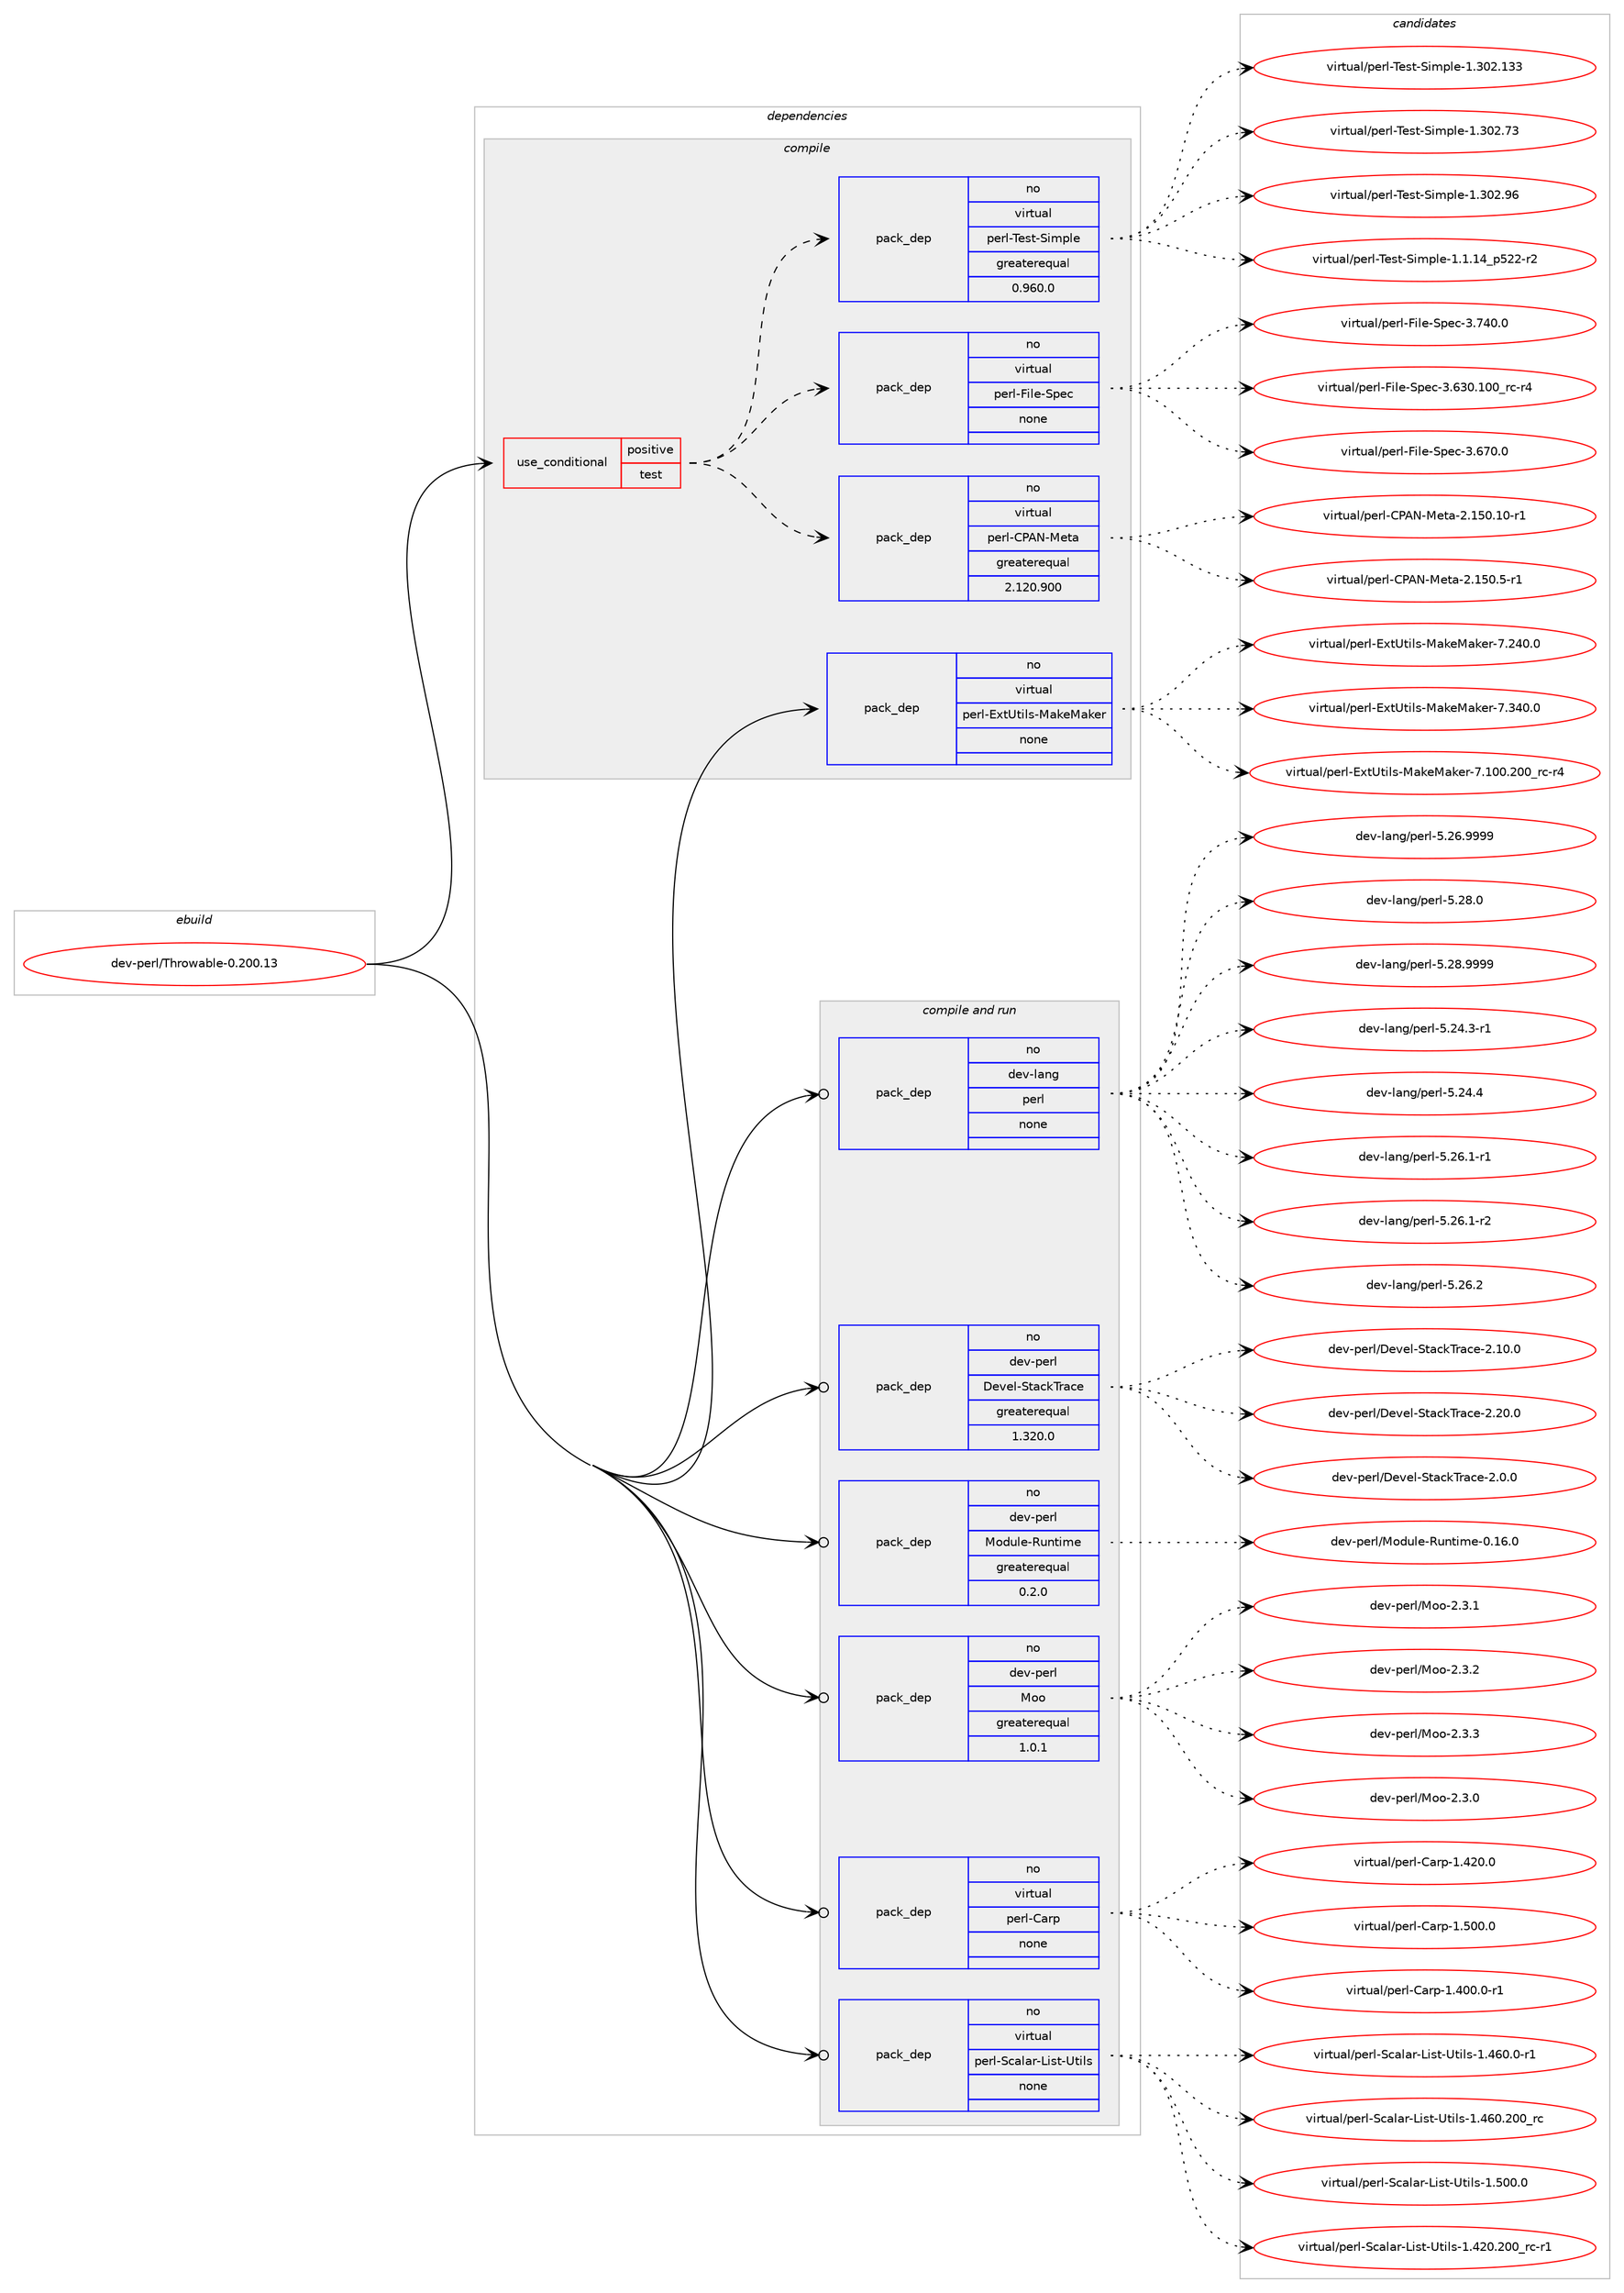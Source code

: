 digraph prolog {

# *************
# Graph options
# *************

newrank=true;
concentrate=true;
compound=true;
graph [rankdir=LR,fontname=Helvetica,fontsize=10,ranksep=1.5];#, ranksep=2.5, nodesep=0.2];
edge  [arrowhead=vee];
node  [fontname=Helvetica,fontsize=10];

# **********
# The ebuild
# **********

subgraph cluster_leftcol {
color=gray;
rank=same;
label=<<i>ebuild</i>>;
id [label="dev-perl/Throwable-0.200.13", color=red, width=4, href="../dev-perl/Throwable-0.200.13.svg"];
}

# ****************
# The dependencies
# ****************

subgraph cluster_midcol {
color=gray;
label=<<i>dependencies</i>>;
subgraph cluster_compile {
fillcolor="#eeeeee";
style=filled;
label=<<i>compile</i>>;
subgraph cond368994 {
dependency1390236 [label=<<TABLE BORDER="0" CELLBORDER="1" CELLSPACING="0" CELLPADDING="4"><TR><TD ROWSPAN="3" CELLPADDING="10">use_conditional</TD></TR><TR><TD>positive</TD></TR><TR><TD>test</TD></TR></TABLE>>, shape=none, color=red];
subgraph pack998178 {
dependency1390237 [label=<<TABLE BORDER="0" CELLBORDER="1" CELLSPACING="0" CELLPADDING="4" WIDTH="220"><TR><TD ROWSPAN="6" CELLPADDING="30">pack_dep</TD></TR><TR><TD WIDTH="110">no</TD></TR><TR><TD>virtual</TD></TR><TR><TD>perl-CPAN-Meta</TD></TR><TR><TD>greaterequal</TD></TR><TR><TD>2.120.900</TD></TR></TABLE>>, shape=none, color=blue];
}
dependency1390236:e -> dependency1390237:w [weight=20,style="dashed",arrowhead="vee"];
subgraph pack998179 {
dependency1390238 [label=<<TABLE BORDER="0" CELLBORDER="1" CELLSPACING="0" CELLPADDING="4" WIDTH="220"><TR><TD ROWSPAN="6" CELLPADDING="30">pack_dep</TD></TR><TR><TD WIDTH="110">no</TD></TR><TR><TD>virtual</TD></TR><TR><TD>perl-File-Spec</TD></TR><TR><TD>none</TD></TR><TR><TD></TD></TR></TABLE>>, shape=none, color=blue];
}
dependency1390236:e -> dependency1390238:w [weight=20,style="dashed",arrowhead="vee"];
subgraph pack998180 {
dependency1390239 [label=<<TABLE BORDER="0" CELLBORDER="1" CELLSPACING="0" CELLPADDING="4" WIDTH="220"><TR><TD ROWSPAN="6" CELLPADDING="30">pack_dep</TD></TR><TR><TD WIDTH="110">no</TD></TR><TR><TD>virtual</TD></TR><TR><TD>perl-Test-Simple</TD></TR><TR><TD>greaterequal</TD></TR><TR><TD>0.960.0</TD></TR></TABLE>>, shape=none, color=blue];
}
dependency1390236:e -> dependency1390239:w [weight=20,style="dashed",arrowhead="vee"];
}
id:e -> dependency1390236:w [weight=20,style="solid",arrowhead="vee"];
subgraph pack998181 {
dependency1390240 [label=<<TABLE BORDER="0" CELLBORDER="1" CELLSPACING="0" CELLPADDING="4" WIDTH="220"><TR><TD ROWSPAN="6" CELLPADDING="30">pack_dep</TD></TR><TR><TD WIDTH="110">no</TD></TR><TR><TD>virtual</TD></TR><TR><TD>perl-ExtUtils-MakeMaker</TD></TR><TR><TD>none</TD></TR><TR><TD></TD></TR></TABLE>>, shape=none, color=blue];
}
id:e -> dependency1390240:w [weight=20,style="solid",arrowhead="vee"];
}
subgraph cluster_compileandrun {
fillcolor="#eeeeee";
style=filled;
label=<<i>compile and run</i>>;
subgraph pack998182 {
dependency1390241 [label=<<TABLE BORDER="0" CELLBORDER="1" CELLSPACING="0" CELLPADDING="4" WIDTH="220"><TR><TD ROWSPAN="6" CELLPADDING="30">pack_dep</TD></TR><TR><TD WIDTH="110">no</TD></TR><TR><TD>dev-lang</TD></TR><TR><TD>perl</TD></TR><TR><TD>none</TD></TR><TR><TD></TD></TR></TABLE>>, shape=none, color=blue];
}
id:e -> dependency1390241:w [weight=20,style="solid",arrowhead="odotvee"];
subgraph pack998183 {
dependency1390242 [label=<<TABLE BORDER="0" CELLBORDER="1" CELLSPACING="0" CELLPADDING="4" WIDTH="220"><TR><TD ROWSPAN="6" CELLPADDING="30">pack_dep</TD></TR><TR><TD WIDTH="110">no</TD></TR><TR><TD>dev-perl</TD></TR><TR><TD>Devel-StackTrace</TD></TR><TR><TD>greaterequal</TD></TR><TR><TD>1.320.0</TD></TR></TABLE>>, shape=none, color=blue];
}
id:e -> dependency1390242:w [weight=20,style="solid",arrowhead="odotvee"];
subgraph pack998184 {
dependency1390243 [label=<<TABLE BORDER="0" CELLBORDER="1" CELLSPACING="0" CELLPADDING="4" WIDTH="220"><TR><TD ROWSPAN="6" CELLPADDING="30">pack_dep</TD></TR><TR><TD WIDTH="110">no</TD></TR><TR><TD>dev-perl</TD></TR><TR><TD>Module-Runtime</TD></TR><TR><TD>greaterequal</TD></TR><TR><TD>0.2.0</TD></TR></TABLE>>, shape=none, color=blue];
}
id:e -> dependency1390243:w [weight=20,style="solid",arrowhead="odotvee"];
subgraph pack998185 {
dependency1390244 [label=<<TABLE BORDER="0" CELLBORDER="1" CELLSPACING="0" CELLPADDING="4" WIDTH="220"><TR><TD ROWSPAN="6" CELLPADDING="30">pack_dep</TD></TR><TR><TD WIDTH="110">no</TD></TR><TR><TD>dev-perl</TD></TR><TR><TD>Moo</TD></TR><TR><TD>greaterequal</TD></TR><TR><TD>1.0.1</TD></TR></TABLE>>, shape=none, color=blue];
}
id:e -> dependency1390244:w [weight=20,style="solid",arrowhead="odotvee"];
subgraph pack998186 {
dependency1390245 [label=<<TABLE BORDER="0" CELLBORDER="1" CELLSPACING="0" CELLPADDING="4" WIDTH="220"><TR><TD ROWSPAN="6" CELLPADDING="30">pack_dep</TD></TR><TR><TD WIDTH="110">no</TD></TR><TR><TD>virtual</TD></TR><TR><TD>perl-Carp</TD></TR><TR><TD>none</TD></TR><TR><TD></TD></TR></TABLE>>, shape=none, color=blue];
}
id:e -> dependency1390245:w [weight=20,style="solid",arrowhead="odotvee"];
subgraph pack998187 {
dependency1390246 [label=<<TABLE BORDER="0" CELLBORDER="1" CELLSPACING="0" CELLPADDING="4" WIDTH="220"><TR><TD ROWSPAN="6" CELLPADDING="30">pack_dep</TD></TR><TR><TD WIDTH="110">no</TD></TR><TR><TD>virtual</TD></TR><TR><TD>perl-Scalar-List-Utils</TD></TR><TR><TD>none</TD></TR><TR><TD></TD></TR></TABLE>>, shape=none, color=blue];
}
id:e -> dependency1390246:w [weight=20,style="solid",arrowhead="odotvee"];
}
subgraph cluster_run {
fillcolor="#eeeeee";
style=filled;
label=<<i>run</i>>;
}
}

# **************
# The candidates
# **************

subgraph cluster_choices {
rank=same;
color=gray;
label=<<i>candidates</i>>;

subgraph choice998178 {
color=black;
nodesep=1;
choice118105114116117971084711210111410845678065784577101116974550464953484649484511449 [label="virtual/perl-CPAN-Meta-2.150.10-r1", color=red, width=4,href="../virtual/perl-CPAN-Meta-2.150.10-r1.svg"];
choice1181051141161179710847112101114108456780657845771011169745504649534846534511449 [label="virtual/perl-CPAN-Meta-2.150.5-r1", color=red, width=4,href="../virtual/perl-CPAN-Meta-2.150.5-r1.svg"];
dependency1390237:e -> choice118105114116117971084711210111410845678065784577101116974550464953484649484511449:w [style=dotted,weight="100"];
dependency1390237:e -> choice1181051141161179710847112101114108456780657845771011169745504649534846534511449:w [style=dotted,weight="100"];
}
subgraph choice998179 {
color=black;
nodesep=1;
choice118105114116117971084711210111410845701051081014583112101994551465451484649484895114994511452 [label="virtual/perl-File-Spec-3.630.100_rc-r4", color=red, width=4,href="../virtual/perl-File-Spec-3.630.100_rc-r4.svg"];
choice118105114116117971084711210111410845701051081014583112101994551465455484648 [label="virtual/perl-File-Spec-3.670.0", color=red, width=4,href="../virtual/perl-File-Spec-3.670.0.svg"];
choice118105114116117971084711210111410845701051081014583112101994551465552484648 [label="virtual/perl-File-Spec-3.740.0", color=red, width=4,href="../virtual/perl-File-Spec-3.740.0.svg"];
dependency1390238:e -> choice118105114116117971084711210111410845701051081014583112101994551465451484649484895114994511452:w [style=dotted,weight="100"];
dependency1390238:e -> choice118105114116117971084711210111410845701051081014583112101994551465455484648:w [style=dotted,weight="100"];
dependency1390238:e -> choice118105114116117971084711210111410845701051081014583112101994551465552484648:w [style=dotted,weight="100"];
}
subgraph choice998180 {
color=black;
nodesep=1;
choice11810511411611797108471121011141084584101115116458310510911210810145494649464952951125350504511450 [label="virtual/perl-Test-Simple-1.1.14_p522-r2", color=red, width=4,href="../virtual/perl-Test-Simple-1.1.14_p522-r2.svg"];
choice11810511411611797108471121011141084584101115116458310510911210810145494651485046495151 [label="virtual/perl-Test-Simple-1.302.133", color=red, width=4,href="../virtual/perl-Test-Simple-1.302.133.svg"];
choice118105114116117971084711210111410845841011151164583105109112108101454946514850465551 [label="virtual/perl-Test-Simple-1.302.73", color=red, width=4,href="../virtual/perl-Test-Simple-1.302.73.svg"];
choice118105114116117971084711210111410845841011151164583105109112108101454946514850465754 [label="virtual/perl-Test-Simple-1.302.96", color=red, width=4,href="../virtual/perl-Test-Simple-1.302.96.svg"];
dependency1390239:e -> choice11810511411611797108471121011141084584101115116458310510911210810145494649464952951125350504511450:w [style=dotted,weight="100"];
dependency1390239:e -> choice11810511411611797108471121011141084584101115116458310510911210810145494651485046495151:w [style=dotted,weight="100"];
dependency1390239:e -> choice118105114116117971084711210111410845841011151164583105109112108101454946514850465551:w [style=dotted,weight="100"];
dependency1390239:e -> choice118105114116117971084711210111410845841011151164583105109112108101454946514850465754:w [style=dotted,weight="100"];
}
subgraph choice998181 {
color=black;
nodesep=1;
choice118105114116117971084711210111410845691201168511610510811545779710710177971071011144555464948484650484895114994511452 [label="virtual/perl-ExtUtils-MakeMaker-7.100.200_rc-r4", color=red, width=4,href="../virtual/perl-ExtUtils-MakeMaker-7.100.200_rc-r4.svg"];
choice118105114116117971084711210111410845691201168511610510811545779710710177971071011144555465052484648 [label="virtual/perl-ExtUtils-MakeMaker-7.240.0", color=red, width=4,href="../virtual/perl-ExtUtils-MakeMaker-7.240.0.svg"];
choice118105114116117971084711210111410845691201168511610510811545779710710177971071011144555465152484648 [label="virtual/perl-ExtUtils-MakeMaker-7.340.0", color=red, width=4,href="../virtual/perl-ExtUtils-MakeMaker-7.340.0.svg"];
dependency1390240:e -> choice118105114116117971084711210111410845691201168511610510811545779710710177971071011144555464948484650484895114994511452:w [style=dotted,weight="100"];
dependency1390240:e -> choice118105114116117971084711210111410845691201168511610510811545779710710177971071011144555465052484648:w [style=dotted,weight="100"];
dependency1390240:e -> choice118105114116117971084711210111410845691201168511610510811545779710710177971071011144555465152484648:w [style=dotted,weight="100"];
}
subgraph choice998182 {
color=black;
nodesep=1;
choice100101118451089711010347112101114108455346505246514511449 [label="dev-lang/perl-5.24.3-r1", color=red, width=4,href="../dev-lang/perl-5.24.3-r1.svg"];
choice10010111845108971101034711210111410845534650524652 [label="dev-lang/perl-5.24.4", color=red, width=4,href="../dev-lang/perl-5.24.4.svg"];
choice100101118451089711010347112101114108455346505446494511449 [label="dev-lang/perl-5.26.1-r1", color=red, width=4,href="../dev-lang/perl-5.26.1-r1.svg"];
choice100101118451089711010347112101114108455346505446494511450 [label="dev-lang/perl-5.26.1-r2", color=red, width=4,href="../dev-lang/perl-5.26.1-r2.svg"];
choice10010111845108971101034711210111410845534650544650 [label="dev-lang/perl-5.26.2", color=red, width=4,href="../dev-lang/perl-5.26.2.svg"];
choice10010111845108971101034711210111410845534650544657575757 [label="dev-lang/perl-5.26.9999", color=red, width=4,href="../dev-lang/perl-5.26.9999.svg"];
choice10010111845108971101034711210111410845534650564648 [label="dev-lang/perl-5.28.0", color=red, width=4,href="../dev-lang/perl-5.28.0.svg"];
choice10010111845108971101034711210111410845534650564657575757 [label="dev-lang/perl-5.28.9999", color=red, width=4,href="../dev-lang/perl-5.28.9999.svg"];
dependency1390241:e -> choice100101118451089711010347112101114108455346505246514511449:w [style=dotted,weight="100"];
dependency1390241:e -> choice10010111845108971101034711210111410845534650524652:w [style=dotted,weight="100"];
dependency1390241:e -> choice100101118451089711010347112101114108455346505446494511449:w [style=dotted,weight="100"];
dependency1390241:e -> choice100101118451089711010347112101114108455346505446494511450:w [style=dotted,weight="100"];
dependency1390241:e -> choice10010111845108971101034711210111410845534650544650:w [style=dotted,weight="100"];
dependency1390241:e -> choice10010111845108971101034711210111410845534650544657575757:w [style=dotted,weight="100"];
dependency1390241:e -> choice10010111845108971101034711210111410845534650564648:w [style=dotted,weight="100"];
dependency1390241:e -> choice10010111845108971101034711210111410845534650564657575757:w [style=dotted,weight="100"];
}
subgraph choice998183 {
color=black;
nodesep=1;
choice10010111845112101114108476810111810110845831169799107841149799101455046484648 [label="dev-perl/Devel-StackTrace-2.0.0", color=red, width=4,href="../dev-perl/Devel-StackTrace-2.0.0.svg"];
choice1001011184511210111410847681011181011084583116979910784114979910145504649484648 [label="dev-perl/Devel-StackTrace-2.10.0", color=red, width=4,href="../dev-perl/Devel-StackTrace-2.10.0.svg"];
choice1001011184511210111410847681011181011084583116979910784114979910145504650484648 [label="dev-perl/Devel-StackTrace-2.20.0", color=red, width=4,href="../dev-perl/Devel-StackTrace-2.20.0.svg"];
dependency1390242:e -> choice10010111845112101114108476810111810110845831169799107841149799101455046484648:w [style=dotted,weight="100"];
dependency1390242:e -> choice1001011184511210111410847681011181011084583116979910784114979910145504649484648:w [style=dotted,weight="100"];
dependency1390242:e -> choice1001011184511210111410847681011181011084583116979910784114979910145504650484648:w [style=dotted,weight="100"];
}
subgraph choice998184 {
color=black;
nodesep=1;
choice100101118451121011141084777111100117108101458211711011610510910145484649544648 [label="dev-perl/Module-Runtime-0.16.0", color=red, width=4,href="../dev-perl/Module-Runtime-0.16.0.svg"];
dependency1390243:e -> choice100101118451121011141084777111100117108101458211711011610510910145484649544648:w [style=dotted,weight="100"];
}
subgraph choice998185 {
color=black;
nodesep=1;
choice100101118451121011141084777111111455046514648 [label="dev-perl/Moo-2.3.0", color=red, width=4,href="../dev-perl/Moo-2.3.0.svg"];
choice100101118451121011141084777111111455046514649 [label="dev-perl/Moo-2.3.1", color=red, width=4,href="../dev-perl/Moo-2.3.1.svg"];
choice100101118451121011141084777111111455046514650 [label="dev-perl/Moo-2.3.2", color=red, width=4,href="../dev-perl/Moo-2.3.2.svg"];
choice100101118451121011141084777111111455046514651 [label="dev-perl/Moo-2.3.3", color=red, width=4,href="../dev-perl/Moo-2.3.3.svg"];
dependency1390244:e -> choice100101118451121011141084777111111455046514648:w [style=dotted,weight="100"];
dependency1390244:e -> choice100101118451121011141084777111111455046514649:w [style=dotted,weight="100"];
dependency1390244:e -> choice100101118451121011141084777111111455046514650:w [style=dotted,weight="100"];
dependency1390244:e -> choice100101118451121011141084777111111455046514651:w [style=dotted,weight="100"];
}
subgraph choice998186 {
color=black;
nodesep=1;
choice118105114116117971084711210111410845679711411245494652484846484511449 [label="virtual/perl-Carp-1.400.0-r1", color=red, width=4,href="../virtual/perl-Carp-1.400.0-r1.svg"];
choice11810511411611797108471121011141084567971141124549465250484648 [label="virtual/perl-Carp-1.420.0", color=red, width=4,href="../virtual/perl-Carp-1.420.0.svg"];
choice11810511411611797108471121011141084567971141124549465348484648 [label="virtual/perl-Carp-1.500.0", color=red, width=4,href="../virtual/perl-Carp-1.500.0.svg"];
dependency1390245:e -> choice118105114116117971084711210111410845679711411245494652484846484511449:w [style=dotted,weight="100"];
dependency1390245:e -> choice11810511411611797108471121011141084567971141124549465250484648:w [style=dotted,weight="100"];
dependency1390245:e -> choice11810511411611797108471121011141084567971141124549465348484648:w [style=dotted,weight="100"];
}
subgraph choice998187 {
color=black;
nodesep=1;
choice11810511411611797108471121011141084583999710897114457610511511645851161051081154549465250484650484895114994511449 [label="virtual/perl-Scalar-List-Utils-1.420.200_rc-r1", color=red, width=4,href="../virtual/perl-Scalar-List-Utils-1.420.200_rc-r1.svg"];
choice118105114116117971084711210111410845839997108971144576105115116458511610510811545494652544846484511449 [label="virtual/perl-Scalar-List-Utils-1.460.0-r1", color=red, width=4,href="../virtual/perl-Scalar-List-Utils-1.460.0-r1.svg"];
choice1181051141161179710847112101114108458399971089711445761051151164585116105108115454946525448465048489511499 [label="virtual/perl-Scalar-List-Utils-1.460.200_rc", color=red, width=4,href="../virtual/perl-Scalar-List-Utils-1.460.200_rc.svg"];
choice11810511411611797108471121011141084583999710897114457610511511645851161051081154549465348484648 [label="virtual/perl-Scalar-List-Utils-1.500.0", color=red, width=4,href="../virtual/perl-Scalar-List-Utils-1.500.0.svg"];
dependency1390246:e -> choice11810511411611797108471121011141084583999710897114457610511511645851161051081154549465250484650484895114994511449:w [style=dotted,weight="100"];
dependency1390246:e -> choice118105114116117971084711210111410845839997108971144576105115116458511610510811545494652544846484511449:w [style=dotted,weight="100"];
dependency1390246:e -> choice1181051141161179710847112101114108458399971089711445761051151164585116105108115454946525448465048489511499:w [style=dotted,weight="100"];
dependency1390246:e -> choice11810511411611797108471121011141084583999710897114457610511511645851161051081154549465348484648:w [style=dotted,weight="100"];
}
}

}
